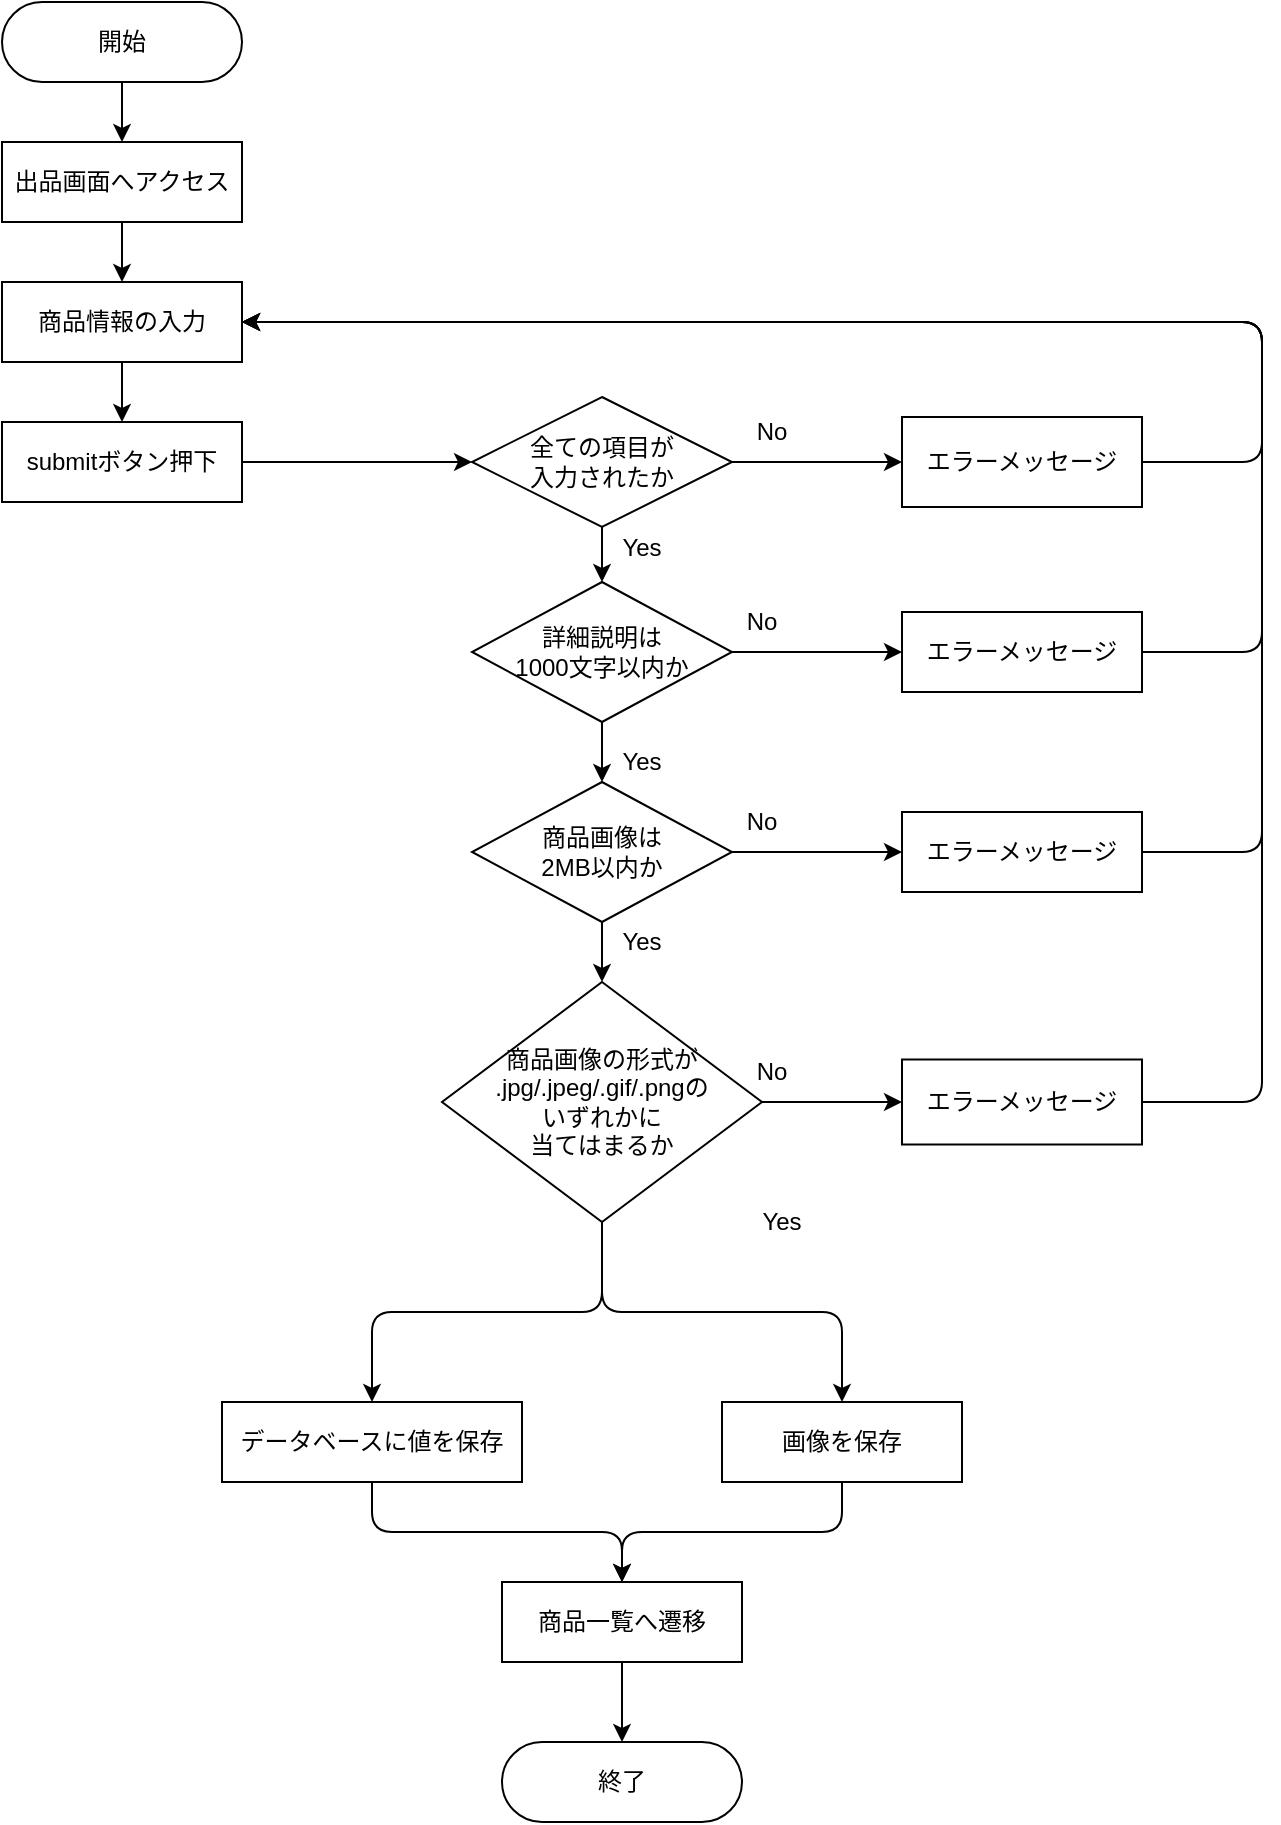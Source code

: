 <mxfile version="13.6.5">
    <diagram id="gVeel7UcXJgCGZEXeLvJ" name="ページ1">
        <mxGraphModel dx="845" dy="731" grid="1" gridSize="10" guides="1" tooltips="1" connect="1" arrows="1" fold="1" page="1" pageScale="1" pageWidth="827" pageHeight="1169" math="0" shadow="0">
            <root>
                <mxCell id="0"/>
                <mxCell id="1" parent="0"/>
                <mxCell id="46" style="edgeStyle=orthogonalEdgeStyle;curved=0;rounded=1;sketch=0;orthogonalLoop=1;jettySize=auto;html=1;exitX=0.5;exitY=1;exitDx=0;exitDy=0;entryX=0.5;entryY=0;entryDx=0;entryDy=0;" edge="1" parent="1" source="44" target="45">
                    <mxGeometry relative="1" as="geometry"/>
                </mxCell>
                <mxCell id="44" value="開始" style="rounded=1;whiteSpace=wrap;html=1;sketch=0;arcSize=50;" vertex="1" parent="1">
                    <mxGeometry x="210" y="60" width="120" height="40" as="geometry"/>
                </mxCell>
                <mxCell id="86" style="edgeStyle=orthogonalEdgeStyle;curved=0;rounded=1;sketch=0;orthogonalLoop=1;jettySize=auto;html=1;exitX=0.5;exitY=1;exitDx=0;exitDy=0;entryX=0.5;entryY=0;entryDx=0;entryDy=0;" edge="1" parent="1" source="45" target="47">
                    <mxGeometry relative="1" as="geometry"/>
                </mxCell>
                <mxCell id="45" value="出品画面へアクセス" style="rounded=0;whiteSpace=wrap;html=1;sketch=0;" vertex="1" parent="1">
                    <mxGeometry x="210" y="130" width="120" height="40" as="geometry"/>
                </mxCell>
                <mxCell id="56" style="edgeStyle=orthogonalEdgeStyle;curved=0;rounded=1;sketch=0;orthogonalLoop=1;jettySize=auto;html=1;exitX=0.5;exitY=1;exitDx=0;exitDy=0;entryX=0.5;entryY=0;entryDx=0;entryDy=0;" edge="1" parent="1" source="47" target="48">
                    <mxGeometry relative="1" as="geometry"/>
                </mxCell>
                <mxCell id="47" value="商品情報の入力" style="rounded=0;whiteSpace=wrap;html=1;sketch=0;" vertex="1" parent="1">
                    <mxGeometry x="210" y="200" width="120" height="40" as="geometry"/>
                </mxCell>
                <mxCell id="61" style="edgeStyle=orthogonalEdgeStyle;curved=0;rounded=1;sketch=0;orthogonalLoop=1;jettySize=auto;html=1;exitX=1;exitY=0.5;exitDx=0;exitDy=0;entryX=0;entryY=0.5;entryDx=0;entryDy=0;" edge="1" parent="1" source="48" target="49">
                    <mxGeometry relative="1" as="geometry"/>
                </mxCell>
                <mxCell id="48" value="submitボタン押下" style="rounded=0;whiteSpace=wrap;html=1;sketch=0;" vertex="1" parent="1">
                    <mxGeometry x="210" y="270" width="120" height="40" as="geometry"/>
                </mxCell>
                <mxCell id="62" style="edgeStyle=orthogonalEdgeStyle;curved=0;rounded=1;sketch=0;orthogonalLoop=1;jettySize=auto;html=1;exitX=0.5;exitY=1;exitDx=0;exitDy=0;entryX=0.5;entryY=0;entryDx=0;entryDy=0;" edge="1" parent="1" source="49" target="50">
                    <mxGeometry relative="1" as="geometry"/>
                </mxCell>
                <mxCell id="65" style="edgeStyle=orthogonalEdgeStyle;curved=0;rounded=1;sketch=0;orthogonalLoop=1;jettySize=auto;html=1;exitX=1;exitY=0.5;exitDx=0;exitDy=0;entryX=0;entryY=0.5;entryDx=0;entryDy=0;" edge="1" parent="1" source="49" target="57">
                    <mxGeometry relative="1" as="geometry"/>
                </mxCell>
                <mxCell id="63" style="edgeStyle=orthogonalEdgeStyle;curved=0;rounded=1;sketch=0;orthogonalLoop=1;jettySize=auto;html=1;exitX=0.5;exitY=1;exitDx=0;exitDy=0;entryX=0.5;entryY=0;entryDx=0;entryDy=0;" edge="1" parent="1" source="50" target="51">
                    <mxGeometry relative="1" as="geometry"/>
                </mxCell>
                <mxCell id="66" style="edgeStyle=orthogonalEdgeStyle;curved=0;rounded=1;sketch=0;orthogonalLoop=1;jettySize=auto;html=1;exitX=1;exitY=0.5;exitDx=0;exitDy=0;entryX=0;entryY=0.5;entryDx=0;entryDy=0;" edge="1" parent="1" source="50" target="58">
                    <mxGeometry relative="1" as="geometry"/>
                </mxCell>
                <mxCell id="50" value="詳細説明は&lt;br&gt;1000文字以内か" style="rhombus;whiteSpace=wrap;html=1;rounded=0;sketch=0;" vertex="1" parent="1">
                    <mxGeometry x="445" y="350" width="130" height="70" as="geometry"/>
                </mxCell>
                <mxCell id="64" style="edgeStyle=orthogonalEdgeStyle;curved=0;rounded=1;sketch=0;orthogonalLoop=1;jettySize=auto;html=1;exitX=0.5;exitY=1;exitDx=0;exitDy=0;entryX=0.5;entryY=0;entryDx=0;entryDy=0;" edge="1" parent="1" source="51" target="52">
                    <mxGeometry relative="1" as="geometry"/>
                </mxCell>
                <mxCell id="67" style="edgeStyle=orthogonalEdgeStyle;curved=0;rounded=1;sketch=0;orthogonalLoop=1;jettySize=auto;html=1;exitX=1;exitY=0.5;exitDx=0;exitDy=0;entryX=0;entryY=0.5;entryDx=0;entryDy=0;" edge="1" parent="1" source="51" target="59">
                    <mxGeometry relative="1" as="geometry"/>
                </mxCell>
                <mxCell id="51" value="商品画像は&lt;br&gt;2MB以内か" style="rhombus;whiteSpace=wrap;html=1;rounded=0;sketch=0;" vertex="1" parent="1">
                    <mxGeometry x="445" y="450" width="130" height="70" as="geometry"/>
                </mxCell>
                <mxCell id="68" style="edgeStyle=orthogonalEdgeStyle;curved=0;rounded=1;sketch=0;orthogonalLoop=1;jettySize=auto;html=1;exitX=1;exitY=0.5;exitDx=0;exitDy=0;entryX=0;entryY=0.5;entryDx=0;entryDy=0;" edge="1" parent="1" source="52" target="60">
                    <mxGeometry relative="1" as="geometry"/>
                </mxCell>
                <mxCell id="102" style="edgeStyle=orthogonalEdgeStyle;curved=0;rounded=1;sketch=0;orthogonalLoop=1;jettySize=auto;html=1;exitX=0.5;exitY=1;exitDx=0;exitDy=0;entryX=0.5;entryY=0;entryDx=0;entryDy=0;" edge="1" parent="1" source="52" target="93">
                    <mxGeometry relative="1" as="geometry"/>
                </mxCell>
                <mxCell id="103" style="edgeStyle=orthogonalEdgeStyle;curved=0;rounded=1;sketch=0;orthogonalLoop=1;jettySize=auto;html=1;exitX=0.5;exitY=1;exitDx=0;exitDy=0;entryX=0.5;entryY=0;entryDx=0;entryDy=0;" edge="1" parent="1" source="52" target="92">
                    <mxGeometry relative="1" as="geometry"/>
                </mxCell>
                <mxCell id="52" value="商品画像の形式が&lt;br&gt;.jpg/.jpeg/.gif/.pngの&lt;br&gt;いずれかに&lt;br&gt;当てはまるか" style="rhombus;whiteSpace=wrap;html=1;rounded=0;sketch=0;" vertex="1" parent="1">
                    <mxGeometry x="430" y="550" width="160" height="120" as="geometry"/>
                </mxCell>
                <mxCell id="55" style="edgeStyle=orthogonalEdgeStyle;curved=0;rounded=1;sketch=0;orthogonalLoop=1;jettySize=auto;html=1;exitX=0.5;exitY=1;exitDx=0;exitDy=0;entryX=0.5;entryY=0;entryDx=0;entryDy=0;" edge="1" parent="1" source="53" target="87">
                    <mxGeometry relative="1" as="geometry">
                        <mxPoint x="270" y="1030" as="targetPoint"/>
                    </mxGeometry>
                </mxCell>
                <mxCell id="53" value="商品一覧へ遷移" style="rounded=0;whiteSpace=wrap;html=1;sketch=0;" vertex="1" parent="1">
                    <mxGeometry x="460" y="850" width="120" height="40" as="geometry"/>
                </mxCell>
                <mxCell id="81" style="edgeStyle=orthogonalEdgeStyle;curved=0;rounded=1;sketch=0;orthogonalLoop=1;jettySize=auto;html=1;exitX=1;exitY=0.5;exitDx=0;exitDy=0;entryX=1;entryY=0.5;entryDx=0;entryDy=0;" edge="1" parent="1" source="57" target="47">
                    <mxGeometry relative="1" as="geometry">
                        <Array as="points">
                            <mxPoint x="840" y="290"/>
                            <mxPoint x="840" y="220"/>
                        </Array>
                    </mxGeometry>
                </mxCell>
                <mxCell id="100" style="edgeStyle=orthogonalEdgeStyle;curved=0;rounded=1;sketch=0;orthogonalLoop=1;jettySize=auto;html=1;exitX=1;exitY=0.5;exitDx=0;exitDy=0;entryX=1;entryY=0.5;entryDx=0;entryDy=0;" edge="1" parent="1" source="58" target="47">
                    <mxGeometry relative="1" as="geometry">
                        <Array as="points">
                            <mxPoint x="840" y="385"/>
                            <mxPoint x="840" y="220"/>
                        </Array>
                    </mxGeometry>
                </mxCell>
                <mxCell id="58" value="エラーメッセージ" style="rounded=0;whiteSpace=wrap;html=1;sketch=0;" vertex="1" parent="1">
                    <mxGeometry x="660" y="365" width="120" height="40" as="geometry"/>
                </mxCell>
                <mxCell id="80" style="edgeStyle=orthogonalEdgeStyle;curved=0;rounded=1;sketch=0;orthogonalLoop=1;jettySize=auto;html=1;exitX=1;exitY=0.5;exitDx=0;exitDy=0;entryX=1;entryY=0.5;entryDx=0;entryDy=0;" edge="1" parent="1" source="59" target="47">
                    <mxGeometry relative="1" as="geometry">
                        <Array as="points">
                            <mxPoint x="840" y="485"/>
                            <mxPoint x="840" y="220"/>
                        </Array>
                    </mxGeometry>
                </mxCell>
                <mxCell id="59" value="エラーメッセージ" style="rounded=0;whiteSpace=wrap;html=1;sketch=0;" vertex="1" parent="1">
                    <mxGeometry x="660" y="465" width="120" height="40" as="geometry"/>
                </mxCell>
                <mxCell id="99" style="edgeStyle=orthogonalEdgeStyle;curved=0;rounded=1;sketch=0;orthogonalLoop=1;jettySize=auto;html=1;exitX=1;exitY=0.5;exitDx=0;exitDy=0;entryX=1;entryY=0.5;entryDx=0;entryDy=0;" edge="1" parent="1" source="60" target="47">
                    <mxGeometry relative="1" as="geometry">
                        <Array as="points">
                            <mxPoint x="840" y="610"/>
                            <mxPoint x="840" y="220"/>
                        </Array>
                    </mxGeometry>
                </mxCell>
                <mxCell id="60" value="エラーメッセージ" style="rounded=0;whiteSpace=wrap;html=1;sketch=0;" vertex="1" parent="1">
                    <mxGeometry x="660" y="588.75" width="120" height="42.5" as="geometry"/>
                </mxCell>
                <mxCell id="73" value="Yes" style="text;html=1;align=center;verticalAlign=middle;whiteSpace=wrap;rounded=0;sketch=0;" vertex="1" parent="1">
                    <mxGeometry x="510" y="430" width="40" height="20" as="geometry"/>
                </mxCell>
                <mxCell id="74" value="Yes" style="text;html=1;align=center;verticalAlign=middle;whiteSpace=wrap;rounded=0;sketch=0;" vertex="1" parent="1">
                    <mxGeometry x="510" y="520" width="40" height="20" as="geometry"/>
                </mxCell>
                <mxCell id="75" value="Yes" style="text;html=1;align=center;verticalAlign=middle;whiteSpace=wrap;rounded=0;sketch=0;" vertex="1" parent="1">
                    <mxGeometry x="580" y="660" width="40" height="20" as="geometry"/>
                </mxCell>
                <mxCell id="76" value="Yes" style="text;html=1;align=center;verticalAlign=middle;whiteSpace=wrap;rounded=0;sketch=0;" vertex="1" parent="1">
                    <mxGeometry x="510" y="322.5" width="40" height="20" as="geometry"/>
                </mxCell>
                <mxCell id="82" value="No" style="text;html=1;align=center;verticalAlign=middle;whiteSpace=wrap;rounded=0;sketch=0;" vertex="1" parent="1">
                    <mxGeometry x="575" y="265" width="40" height="20" as="geometry"/>
                </mxCell>
                <mxCell id="83" value="No" style="text;html=1;align=center;verticalAlign=middle;whiteSpace=wrap;rounded=0;sketch=0;" vertex="1" parent="1">
                    <mxGeometry x="570" y="360" width="40" height="20" as="geometry"/>
                </mxCell>
                <mxCell id="84" value="No" style="text;html=1;align=center;verticalAlign=middle;whiteSpace=wrap;rounded=0;sketch=0;" vertex="1" parent="1">
                    <mxGeometry x="570" y="460" width="40" height="20" as="geometry"/>
                </mxCell>
                <mxCell id="85" value="No" style="text;html=1;align=center;verticalAlign=middle;whiteSpace=wrap;rounded=0;sketch=0;" vertex="1" parent="1">
                    <mxGeometry x="575" y="585" width="40" height="20" as="geometry"/>
                </mxCell>
                <mxCell id="87" value="終了" style="rounded=1;whiteSpace=wrap;html=1;sketch=0;arcSize=50;" vertex="1" parent="1">
                    <mxGeometry x="460" y="930" width="120" height="40" as="geometry"/>
                </mxCell>
                <mxCell id="105" style="edgeStyle=orthogonalEdgeStyle;curved=0;rounded=1;sketch=0;orthogonalLoop=1;jettySize=auto;html=1;exitX=0.5;exitY=1;exitDx=0;exitDy=0;entryX=0.5;entryY=0;entryDx=0;entryDy=0;" edge="1" parent="1" source="92" target="53">
                    <mxGeometry relative="1" as="geometry"/>
                </mxCell>
                <mxCell id="92" value="データベースに値を保存" style="rounded=0;whiteSpace=wrap;html=1;sketch=0;" vertex="1" parent="1">
                    <mxGeometry x="320" y="760" width="150" height="40" as="geometry"/>
                </mxCell>
                <mxCell id="104" style="edgeStyle=orthogonalEdgeStyle;curved=0;rounded=1;sketch=0;orthogonalLoop=1;jettySize=auto;html=1;exitX=0.5;exitY=1;exitDx=0;exitDy=0;entryX=0.5;entryY=0;entryDx=0;entryDy=0;" edge="1" parent="1" source="93" target="53">
                    <mxGeometry relative="1" as="geometry"/>
                </mxCell>
                <mxCell id="93" value="画像を保存" style="rounded=0;whiteSpace=wrap;html=1;sketch=0;" vertex="1" parent="1">
                    <mxGeometry x="570" y="760" width="120" height="40" as="geometry"/>
                </mxCell>
                <mxCell id="49" value="全ての項目が&lt;br&gt;入力されたか" style="rhombus;whiteSpace=wrap;html=1;rounded=0;sketch=0;" vertex="1" parent="1">
                    <mxGeometry x="445" y="257.5" width="130" height="65" as="geometry"/>
                </mxCell>
                <mxCell id="57" value="エラーメッセージ" style="rounded=0;whiteSpace=wrap;html=1;sketch=0;" vertex="1" parent="1">
                    <mxGeometry x="660" y="267.5" width="120" height="45" as="geometry"/>
                </mxCell>
            </root>
        </mxGraphModel>
    </diagram>
</mxfile>